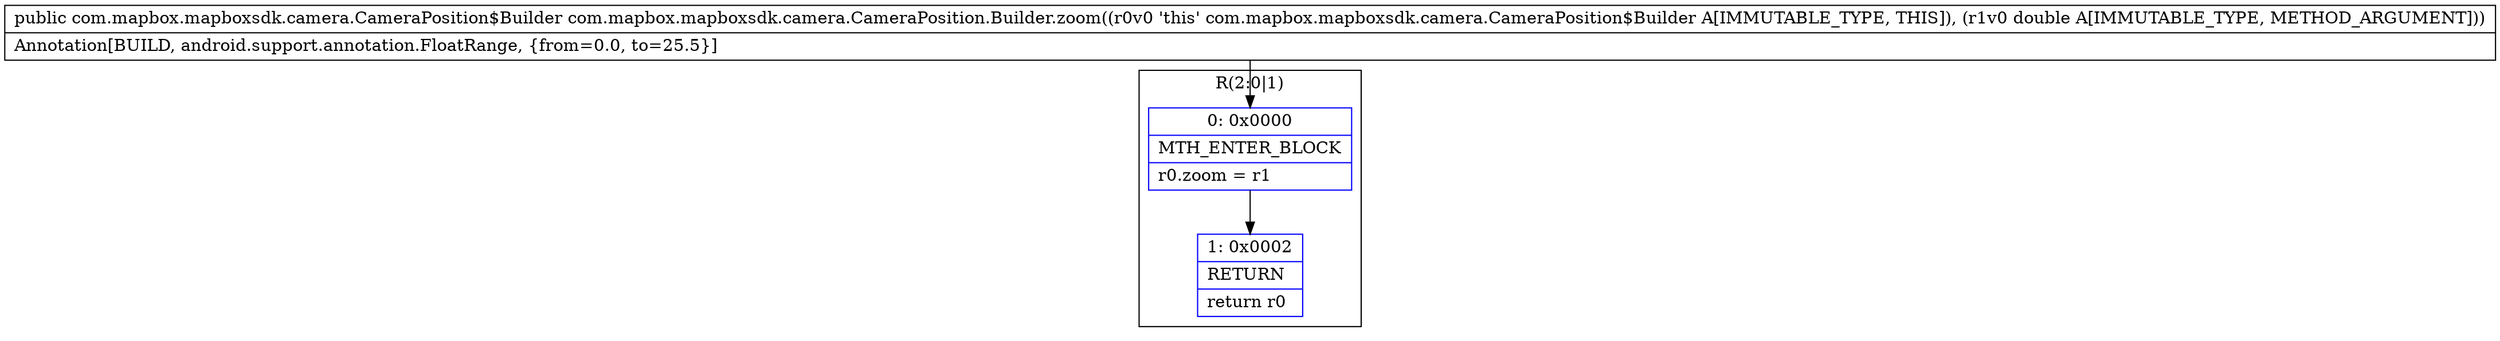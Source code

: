 digraph "CFG forcom.mapbox.mapboxsdk.camera.CameraPosition.Builder.zoom(D)Lcom\/mapbox\/mapboxsdk\/camera\/CameraPosition$Builder;" {
subgraph cluster_Region_221740932 {
label = "R(2:0|1)";
node [shape=record,color=blue];
Node_0 [shape=record,label="{0\:\ 0x0000|MTH_ENTER_BLOCK\l|r0.zoom = r1\l}"];
Node_1 [shape=record,label="{1\:\ 0x0002|RETURN\l|return r0\l}"];
}
MethodNode[shape=record,label="{public com.mapbox.mapboxsdk.camera.CameraPosition$Builder com.mapbox.mapboxsdk.camera.CameraPosition.Builder.zoom((r0v0 'this' com.mapbox.mapboxsdk.camera.CameraPosition$Builder A[IMMUTABLE_TYPE, THIS]), (r1v0 double A[IMMUTABLE_TYPE, METHOD_ARGUMENT]))  | Annotation[BUILD, android.support.annotation.FloatRange, \{from=0.0, to=25.5\}]\l}"];
MethodNode -> Node_0;
Node_0 -> Node_1;
}

